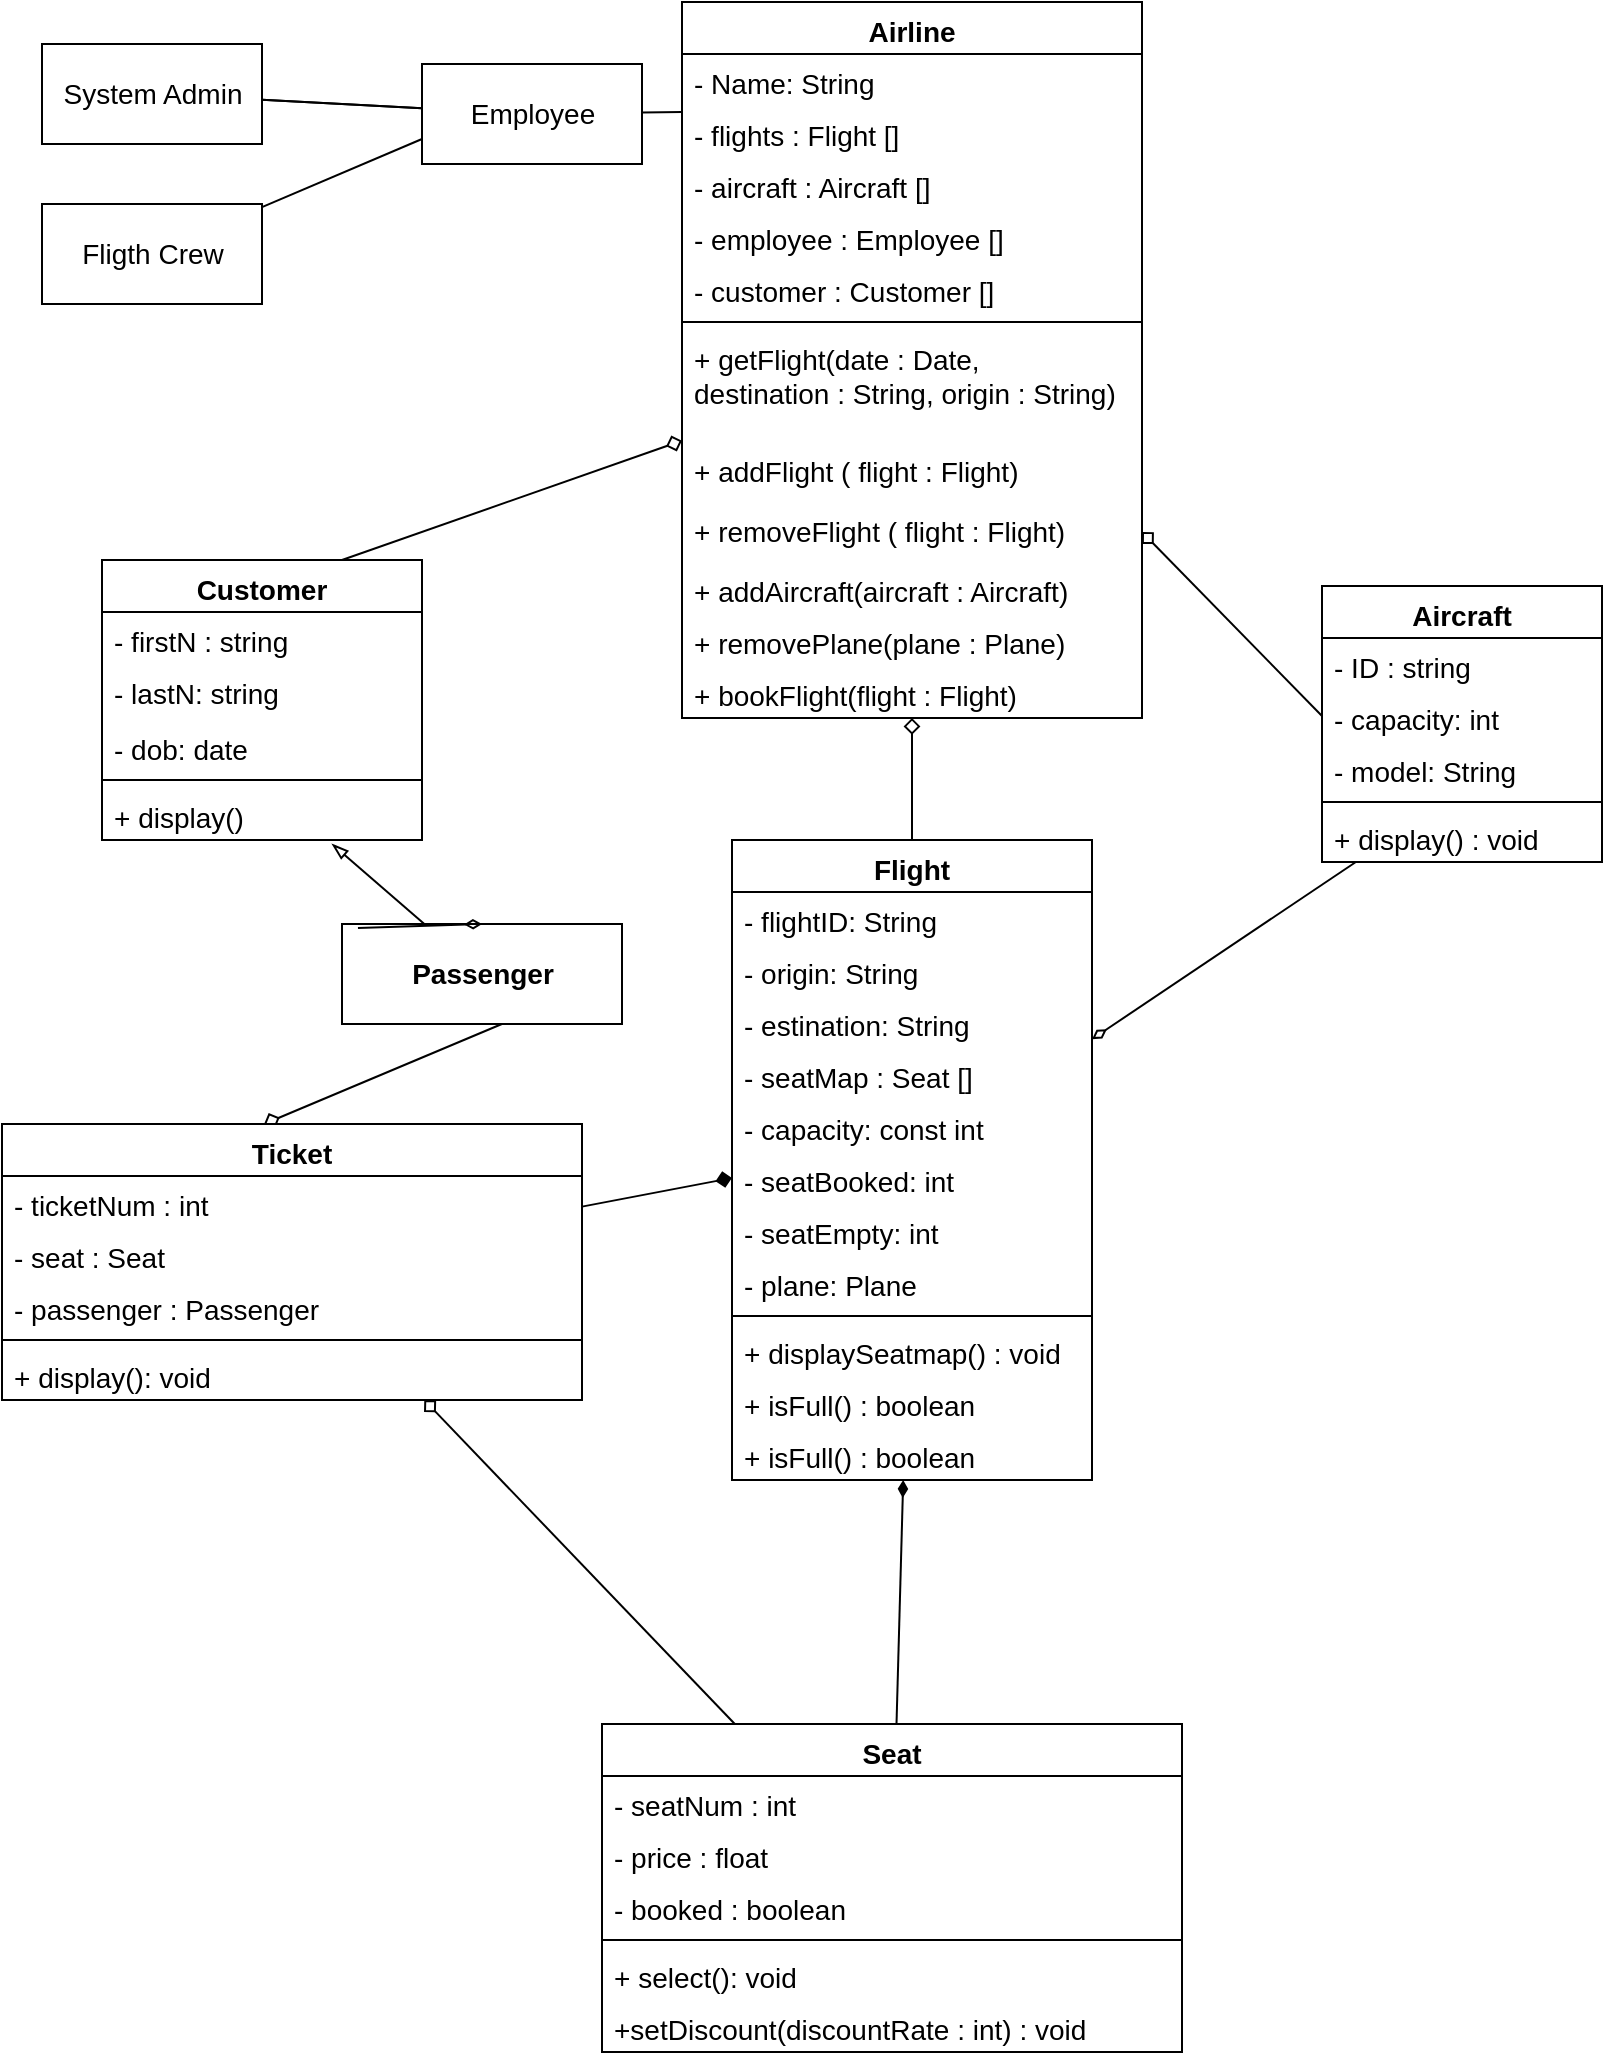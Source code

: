 <mxfile>
    <diagram id="tXew81NuwexT-CEPzeGQ" name="Page-1">
        <mxGraphModel dx="1386" dy="787" grid="1" gridSize="10" guides="1" tooltips="1" connect="1" arrows="1" fold="1" page="1" pageScale="1" pageWidth="850" pageHeight="1100" math="0" shadow="0">
            <root>
                <mxCell id="0"/>
                <mxCell id="1" parent="0"/>
                <mxCell id="15" value="" style="edgeStyle=none;html=1;endArrow=none;endFill=0;exitX=0;exitY=1.115;exitDx=0;exitDy=0;exitPerimeter=0;fontSize=14;" parent="1" source="33" target="14" edge="1">
                    <mxGeometry relative="1" as="geometry">
                        <mxPoint x="420" y="65" as="sourcePoint"/>
                    </mxGeometry>
                </mxCell>
                <mxCell id="17" value="" style="edgeStyle=none;html=1;endArrow=none;endFill=0;fontSize=14;" parent="1" source="14" target="16" edge="1">
                    <mxGeometry relative="1" as="geometry"/>
                </mxCell>
                <mxCell id="18" value="" style="edgeStyle=none;html=1;endArrow=none;endFill=0;fontSize=14;" parent="1" source="14" target="16" edge="1">
                    <mxGeometry relative="1" as="geometry"/>
                </mxCell>
                <mxCell id="14" value="Employee" style="html=1;fontSize=14;" parent="1" vertex="1">
                    <mxGeometry x="230" y="40" width="110" height="50" as="geometry"/>
                </mxCell>
                <mxCell id="16" value="System Admin" style="html=1;fontSize=14;" parent="1" vertex="1">
                    <mxGeometry x="40" y="30" width="110" height="50" as="geometry"/>
                </mxCell>
                <mxCell id="20" style="edgeStyle=none;html=1;entryX=0;entryY=0.75;entryDx=0;entryDy=0;endArrow=none;endFill=0;fontSize=14;" parent="1" source="19" target="14" edge="1">
                    <mxGeometry relative="1" as="geometry"/>
                </mxCell>
                <mxCell id="19" value="Fligth Crew" style="html=1;fontSize=14;" parent="1" vertex="1">
                    <mxGeometry x="40" y="110" width="110" height="50" as="geometry"/>
                </mxCell>
                <mxCell id="142" style="edgeStyle=none;html=1;entryX=0.719;entryY=1.077;entryDx=0;entryDy=0;entryPerimeter=0;fontSize=14;startArrow=none;startFill=0;endArrow=blockThin;endFill=0;" parent="1" source="21" target="90" edge="1">
                    <mxGeometry relative="1" as="geometry"/>
                </mxCell>
                <mxCell id="21" value="&lt;span style=&quot;font-weight: 700;&quot;&gt;Passenger&lt;/span&gt;" style="html=1;fontSize=14;" parent="1" vertex="1">
                    <mxGeometry x="190" y="470" width="140" height="50" as="geometry"/>
                </mxCell>
                <mxCell id="135" style="edgeStyle=none;html=1;fontSize=14;startArrow=diamond;startFill=0;endArrow=none;endFill=0;" parent="1" source="32" target="38" edge="1">
                    <mxGeometry relative="1" as="geometry"/>
                </mxCell>
                <mxCell id="138" style="edgeStyle=none;html=1;entryX=0.75;entryY=0;entryDx=0;entryDy=0;fontSize=14;startArrow=diamond;startFill=0;endArrow=none;endFill=0;" parent="1" source="32" target="87" edge="1">
                    <mxGeometry relative="1" as="geometry"/>
                </mxCell>
                <mxCell id="32" value="Airline" style="swimlane;fontStyle=1;align=center;verticalAlign=top;childLayout=stackLayout;horizontal=1;startSize=26;horizontalStack=0;resizeParent=1;resizeParentMax=0;resizeLast=0;collapsible=1;marginBottom=0;fontSize=14;" parent="1" vertex="1">
                    <mxGeometry x="360" y="9" width="230" height="358" as="geometry"/>
                </mxCell>
                <mxCell id="33" value="- Name: String&#10;" style="text;strokeColor=none;fillColor=none;align=left;verticalAlign=top;spacingLeft=4;spacingRight=4;overflow=hidden;rotatable=0;points=[[0,0.5],[1,0.5]];portConstraint=eastwest;fontSize=14;" parent="32" vertex="1">
                    <mxGeometry y="26" width="230" height="26" as="geometry"/>
                </mxCell>
                <mxCell id="36" value="- flights : Flight []" style="text;strokeColor=none;fillColor=none;align=left;verticalAlign=top;spacingLeft=4;spacingRight=4;overflow=hidden;rotatable=0;points=[[0,0.5],[1,0.5]];portConstraint=eastwest;fontSize=14;" parent="32" vertex="1">
                    <mxGeometry y="52" width="230" height="26" as="geometry"/>
                </mxCell>
                <mxCell id="119" value="- aircraft : Aircraft []&#10;" style="text;strokeColor=none;fillColor=none;align=left;verticalAlign=top;spacingLeft=4;spacingRight=4;overflow=hidden;rotatable=0;points=[[0,0.5],[1,0.5]];portConstraint=eastwest;fontSize=14;" parent="32" vertex="1">
                    <mxGeometry y="78" width="230" height="26" as="geometry"/>
                </mxCell>
                <mxCell id="120" value="- employee : Employee []&#10;" style="text;strokeColor=none;fillColor=none;align=left;verticalAlign=top;spacingLeft=4;spacingRight=4;overflow=hidden;rotatable=0;points=[[0,0.5],[1,0.5]];portConstraint=eastwest;fontSize=14;" parent="32" vertex="1">
                    <mxGeometry y="104" width="230" height="26" as="geometry"/>
                </mxCell>
                <mxCell id="141" value="- customer : Customer []&#10;" style="text;strokeColor=none;fillColor=none;align=left;verticalAlign=top;spacingLeft=4;spacingRight=4;overflow=hidden;rotatable=0;points=[[0,0.5],[1,0.5]];portConstraint=eastwest;fontSize=14;" parent="32" vertex="1">
                    <mxGeometry y="130" width="230" height="26" as="geometry"/>
                </mxCell>
                <mxCell id="34" value="" style="line;strokeWidth=1;fillColor=none;align=left;verticalAlign=middle;spacingTop=-1;spacingLeft=3;spacingRight=3;rotatable=0;labelPosition=right;points=[];portConstraint=eastwest;strokeColor=inherit;fontSize=14;" parent="32" vertex="1">
                    <mxGeometry y="156" width="230" height="8" as="geometry"/>
                </mxCell>
                <mxCell id="128" value="+ getFlight(date : Date, &#10;destination : String, origin : String) " style="text;strokeColor=none;fillColor=none;align=left;verticalAlign=top;spacingLeft=4;spacingRight=4;overflow=hidden;rotatable=0;points=[[0,0.5],[1,0.5]];portConstraint=eastwest;fontSize=14;" parent="32" vertex="1">
                    <mxGeometry y="164" width="230" height="56" as="geometry"/>
                </mxCell>
                <mxCell id="129" value="+ addFlight ( flight : Flight)" style="text;strokeColor=none;fillColor=none;align=left;verticalAlign=top;spacingLeft=4;spacingRight=4;overflow=hidden;rotatable=0;points=[[0,0.5],[1,0.5]];portConstraint=eastwest;fontSize=14;" parent="32" vertex="1">
                    <mxGeometry y="220" width="230" height="30" as="geometry"/>
                </mxCell>
                <mxCell id="124" value="+ removeFlight ( flight : Flight)" style="text;strokeColor=none;fillColor=none;align=left;verticalAlign=top;spacingLeft=4;spacingRight=4;overflow=hidden;rotatable=0;points=[[0,0.5],[1,0.5]];portConstraint=eastwest;fontSize=14;" parent="32" vertex="1">
                    <mxGeometry y="250" width="230" height="30" as="geometry"/>
                </mxCell>
                <mxCell id="126" value="+ addAircraft(aircraft : Aircraft)" style="text;strokeColor=none;fillColor=none;align=left;verticalAlign=top;spacingLeft=4;spacingRight=4;overflow=hidden;rotatable=0;points=[[0,0.5],[1,0.5]];portConstraint=eastwest;fontSize=14;" parent="32" vertex="1">
                    <mxGeometry y="280" width="230" height="26" as="geometry"/>
                </mxCell>
                <mxCell id="146" value="+ removePlane(plane : Plane)" style="text;strokeColor=none;fillColor=none;align=left;verticalAlign=top;spacingLeft=4;spacingRight=4;overflow=hidden;rotatable=0;points=[[0,0.5],[1,0.5]];portConstraint=eastwest;fontSize=14;" vertex="1" parent="32">
                    <mxGeometry y="306" width="230" height="26" as="geometry"/>
                </mxCell>
                <mxCell id="35" value="+ bookFlight(flight : Flight)" style="text;strokeColor=none;fillColor=none;align=left;verticalAlign=top;spacingLeft=4;spacingRight=4;overflow=hidden;rotatable=0;points=[[0,0.5],[1,0.5]];portConstraint=eastwest;fontSize=14;" parent="32" vertex="1">
                    <mxGeometry y="332" width="230" height="26" as="geometry"/>
                </mxCell>
                <mxCell id="62" value="" style="edgeStyle=none;html=1;fontSize=14;startArrow=diamondThin;startFill=1;endArrow=none;endFill=0;" parent="1" source="38" target="55" edge="1">
                    <mxGeometry relative="1" as="geometry"/>
                </mxCell>
                <mxCell id="115" value="" style="edgeStyle=none;html=1;fontSize=14;startArrow=diamondThin;startFill=0;endArrow=none;endFill=0;entryX=0.121;entryY=1;entryDx=0;entryDy=0;entryPerimeter=0;" parent="1" source="38" target="113" edge="1">
                    <mxGeometry relative="1" as="geometry">
                        <mxPoint x="690" y="420.754" as="targetPoint"/>
                    </mxGeometry>
                </mxCell>
                <mxCell id="38" value="Flight" style="swimlane;fontStyle=1;align=center;verticalAlign=top;childLayout=stackLayout;horizontal=1;startSize=26;horizontalStack=0;resizeParent=1;resizeParentMax=0;resizeLast=0;collapsible=1;marginBottom=0;fontSize=14;" parent="1" vertex="1">
                    <mxGeometry x="385" y="428" width="180" height="320" as="geometry"/>
                </mxCell>
                <mxCell id="39" value="- flightID: String&#10;" style="text;strokeColor=none;fillColor=none;align=left;verticalAlign=top;spacingLeft=4;spacingRight=4;overflow=hidden;rotatable=0;points=[[0,0.5],[1,0.5]];portConstraint=eastwest;fontSize=14;" parent="38" vertex="1">
                    <mxGeometry y="26" width="180" height="26" as="geometry"/>
                </mxCell>
                <mxCell id="133" value="- origin: String&#10;" style="text;strokeColor=none;fillColor=none;align=left;verticalAlign=top;spacingLeft=4;spacingRight=4;overflow=hidden;rotatable=0;points=[[0,0.5],[1,0.5]];portConstraint=eastwest;fontSize=14;" parent="38" vertex="1">
                    <mxGeometry y="52" width="180" height="26" as="geometry"/>
                </mxCell>
                <mxCell id="134" value="- estination: String&#10;" style="text;strokeColor=none;fillColor=none;align=left;verticalAlign=top;spacingLeft=4;spacingRight=4;overflow=hidden;rotatable=0;points=[[0,0.5],[1,0.5]];portConstraint=eastwest;fontSize=14;" parent="38" vertex="1">
                    <mxGeometry y="78" width="180" height="26" as="geometry"/>
                </mxCell>
                <mxCell id="44" value="- seatMap : Seat []" style="text;strokeColor=none;fillColor=none;align=left;verticalAlign=top;spacingLeft=4;spacingRight=4;overflow=hidden;rotatable=0;points=[[0,0.5],[1,0.5]];portConstraint=eastwest;fontSize=14;" parent="38" vertex="1">
                    <mxGeometry y="104" width="180" height="26" as="geometry"/>
                </mxCell>
                <mxCell id="45" value="- capacity: const int" style="text;strokeColor=none;fillColor=none;align=left;verticalAlign=top;spacingLeft=4;spacingRight=4;overflow=hidden;rotatable=0;points=[[0,0.5],[1,0.5]];portConstraint=eastwest;fontSize=14;" parent="38" vertex="1">
                    <mxGeometry y="130" width="180" height="26" as="geometry"/>
                </mxCell>
                <mxCell id="64" value="- seatBooked: int" style="text;strokeColor=none;fillColor=none;align=left;verticalAlign=top;spacingLeft=4;spacingRight=4;overflow=hidden;rotatable=0;points=[[0,0.5],[1,0.5]];portConstraint=eastwest;fontSize=14;" parent="38" vertex="1">
                    <mxGeometry y="156" width="180" height="26" as="geometry"/>
                </mxCell>
                <mxCell id="118" value="- seatEmpty: int" style="text;strokeColor=none;fillColor=none;align=left;verticalAlign=top;spacingLeft=4;spacingRight=4;overflow=hidden;rotatable=0;points=[[0,0.5],[1,0.5]];portConstraint=eastwest;fontSize=14;" parent="38" vertex="1">
                    <mxGeometry y="182" width="180" height="26" as="geometry"/>
                </mxCell>
                <mxCell id="65" value="- plane: Plane" style="text;strokeColor=none;fillColor=none;align=left;verticalAlign=top;spacingLeft=4;spacingRight=4;overflow=hidden;rotatable=0;points=[[0,0.5],[1,0.5]];portConstraint=eastwest;fontSize=14;" parent="38" vertex="1">
                    <mxGeometry y="208" width="180" height="26" as="geometry"/>
                </mxCell>
                <mxCell id="41" value="" style="line;strokeWidth=1;fillColor=none;align=left;verticalAlign=middle;spacingTop=-1;spacingLeft=3;spacingRight=3;rotatable=0;labelPosition=right;points=[];portConstraint=eastwest;strokeColor=inherit;fontSize=14;" parent="38" vertex="1">
                    <mxGeometry y="234" width="180" height="8" as="geometry"/>
                </mxCell>
                <mxCell id="42" value="+ displaySeatmap() : void" style="text;strokeColor=none;fillColor=none;align=left;verticalAlign=top;spacingLeft=4;spacingRight=4;overflow=hidden;rotatable=0;points=[[0,0.5],[1,0.5]];portConstraint=eastwest;fontSize=14;" parent="38" vertex="1">
                    <mxGeometry y="242" width="180" height="26" as="geometry"/>
                </mxCell>
                <mxCell id="47" value="+ isFull() : boolean" style="text;strokeColor=none;fillColor=none;align=left;verticalAlign=top;spacingLeft=4;spacingRight=4;overflow=hidden;rotatable=0;points=[[0,0.5],[1,0.5]];portConstraint=eastwest;fontSize=14;" parent="38" vertex="1">
                    <mxGeometry y="268" width="180" height="26" as="geometry"/>
                </mxCell>
                <mxCell id="143" value="+ isFull() : boolean" style="text;strokeColor=none;fillColor=none;align=left;verticalAlign=top;spacingLeft=4;spacingRight=4;overflow=hidden;rotatable=0;points=[[0,0.5],[1,0.5]];portConstraint=eastwest;fontSize=14;" parent="38" vertex="1">
                    <mxGeometry y="294" width="180" height="26" as="geometry"/>
                </mxCell>
                <mxCell id="75" value="" style="edgeStyle=none;html=1;fontSize=14;startArrow=none;startFill=0;endArrow=diamond;endFill=0;" parent="1" source="55" target="68" edge="1">
                    <mxGeometry relative="1" as="geometry"/>
                </mxCell>
                <mxCell id="55" value="Seat" style="swimlane;fontStyle=1;align=center;verticalAlign=top;childLayout=stackLayout;horizontal=1;startSize=26;horizontalStack=0;resizeParent=1;resizeParentMax=0;resizeLast=0;collapsible=1;marginBottom=0;fontSize=14;" parent="1" vertex="1">
                    <mxGeometry x="320" y="870" width="290" height="164" as="geometry"/>
                </mxCell>
                <mxCell id="56" value="- seatNum : int" style="text;strokeColor=none;fillColor=none;align=left;verticalAlign=top;spacingLeft=4;spacingRight=4;overflow=hidden;rotatable=0;points=[[0,0.5],[1,0.5]];portConstraint=eastwest;fontSize=14;" parent="55" vertex="1">
                    <mxGeometry y="26" width="290" height="26" as="geometry"/>
                </mxCell>
                <mxCell id="57" value="- price : float" style="text;strokeColor=none;fillColor=none;align=left;verticalAlign=top;spacingLeft=4;spacingRight=4;overflow=hidden;rotatable=0;points=[[0,0.5],[1,0.5]];portConstraint=eastwest;fontSize=14;" parent="55" vertex="1">
                    <mxGeometry y="52" width="290" height="26" as="geometry"/>
                </mxCell>
                <mxCell id="58" value="- booked : boolean" style="text;strokeColor=none;fillColor=none;align=left;verticalAlign=top;spacingLeft=4;spacingRight=4;overflow=hidden;rotatable=0;points=[[0,0.5],[1,0.5]];portConstraint=eastwest;fontSize=14;" parent="55" vertex="1">
                    <mxGeometry y="78" width="290" height="26" as="geometry"/>
                </mxCell>
                <mxCell id="59" value="" style="line;strokeWidth=1;fillColor=none;align=left;verticalAlign=middle;spacingTop=-1;spacingLeft=3;spacingRight=3;rotatable=0;labelPosition=right;points=[];portConstraint=eastwest;strokeColor=inherit;fontSize=14;" parent="55" vertex="1">
                    <mxGeometry y="104" width="290" height="8" as="geometry"/>
                </mxCell>
                <mxCell id="61" value="+ select(): void" style="text;strokeColor=none;fillColor=none;align=left;verticalAlign=top;spacingLeft=4;spacingRight=4;overflow=hidden;rotatable=0;points=[[0,0.5],[1,0.5]];portConstraint=eastwest;fontSize=14;" parent="55" vertex="1">
                    <mxGeometry y="112" width="290" height="26" as="geometry"/>
                </mxCell>
                <mxCell id="66" value="+setDiscount(discountRate : int) : void" style="text;strokeColor=none;fillColor=none;align=left;verticalAlign=top;spacingLeft=4;spacingRight=4;overflow=hidden;rotatable=0;points=[[0,0.5],[1,0.5]];portConstraint=eastwest;fontSize=14;" parent="55" vertex="1">
                    <mxGeometry y="138" width="290" height="26" as="geometry"/>
                </mxCell>
                <mxCell id="76" style="edgeStyle=none;html=1;entryX=0;entryY=0.5;entryDx=0;entryDy=0;fontSize=14;startArrow=none;startFill=0;endArrow=diamond;endFill=1;" parent="1" source="68" target="64" edge="1">
                    <mxGeometry relative="1" as="geometry"/>
                </mxCell>
                <mxCell id="140" style="edgeStyle=none;html=1;entryX=0.571;entryY=1;entryDx=0;entryDy=0;entryPerimeter=0;fontSize=14;startArrow=diamond;startFill=0;endArrow=none;endFill=0;exitX=0.452;exitY=0;exitDx=0;exitDy=0;exitPerimeter=0;" parent="1" source="68" target="21" edge="1">
                    <mxGeometry relative="1" as="geometry"/>
                </mxCell>
                <mxCell id="68" value="Ticket" style="swimlane;fontStyle=1;align=center;verticalAlign=top;childLayout=stackLayout;horizontal=1;startSize=26;horizontalStack=0;resizeParent=1;resizeParentMax=0;resizeLast=0;collapsible=1;marginBottom=0;fontSize=14;" parent="1" vertex="1">
                    <mxGeometry x="20" y="570" width="290" height="138" as="geometry"/>
                </mxCell>
                <mxCell id="69" value="- ticketNum : int" style="text;strokeColor=none;fillColor=none;align=left;verticalAlign=top;spacingLeft=4;spacingRight=4;overflow=hidden;rotatable=0;points=[[0,0.5],[1,0.5]];portConstraint=eastwest;fontSize=14;" parent="68" vertex="1">
                    <mxGeometry y="26" width="290" height="26" as="geometry"/>
                </mxCell>
                <mxCell id="82" value="- seat : Seat" style="text;strokeColor=none;fillColor=none;align=left;verticalAlign=top;spacingLeft=4;spacingRight=4;overflow=hidden;rotatable=0;points=[[0,0.5],[1,0.5]];portConstraint=eastwest;fontSize=14;" parent="68" vertex="1">
                    <mxGeometry y="52" width="290" height="26" as="geometry"/>
                </mxCell>
                <mxCell id="70" value="- passenger : Passenger" style="text;strokeColor=none;fillColor=none;align=left;verticalAlign=top;spacingLeft=4;spacingRight=4;overflow=hidden;rotatable=0;points=[[0,0.5],[1,0.5]];portConstraint=eastwest;fontSize=14;" parent="68" vertex="1">
                    <mxGeometry y="78" width="290" height="26" as="geometry"/>
                </mxCell>
                <mxCell id="72" value="" style="line;strokeWidth=1;fillColor=none;align=left;verticalAlign=middle;spacingTop=-1;spacingLeft=3;spacingRight=3;rotatable=0;labelPosition=right;points=[];portConstraint=eastwest;strokeColor=inherit;fontSize=14;" parent="68" vertex="1">
                    <mxGeometry y="104" width="290" height="8" as="geometry"/>
                </mxCell>
                <mxCell id="73" value="+ display(): void" style="text;strokeColor=none;fillColor=none;align=left;verticalAlign=top;spacingLeft=4;spacingRight=4;overflow=hidden;rotatable=0;points=[[0,0.5],[1,0.5]];portConstraint=eastwest;fontSize=14;" parent="68" vertex="1">
                    <mxGeometry y="112" width="290" height="26" as="geometry"/>
                </mxCell>
                <mxCell id="87" value="Customer" style="swimlane;fontStyle=1;align=center;verticalAlign=top;childLayout=stackLayout;horizontal=1;startSize=26;horizontalStack=0;resizeParent=1;resizeParentMax=0;resizeLast=0;collapsible=1;marginBottom=0;fontSize=14;" parent="1" vertex="1">
                    <mxGeometry x="70" y="288" width="160" height="140" as="geometry"/>
                </mxCell>
                <mxCell id="88" value="- firstN : string" style="text;strokeColor=none;fillColor=none;align=left;verticalAlign=top;spacingLeft=4;spacingRight=4;overflow=hidden;rotatable=0;points=[[0,0.5],[1,0.5]];portConstraint=eastwest;fontSize=14;" parent="87" vertex="1">
                    <mxGeometry y="26" width="160" height="26" as="geometry"/>
                </mxCell>
                <mxCell id="91" value="- lastN: string" style="text;strokeColor=none;fillColor=none;align=left;verticalAlign=top;spacingLeft=4;spacingRight=4;overflow=hidden;rotatable=0;points=[[0,0.5],[1,0.5]];portConstraint=eastwest;fontSize=14;" parent="87" vertex="1">
                    <mxGeometry y="52" width="160" height="28" as="geometry"/>
                </mxCell>
                <mxCell id="92" value="- dob: date" style="text;strokeColor=none;fillColor=none;align=left;verticalAlign=top;spacingLeft=4;spacingRight=4;overflow=hidden;rotatable=0;points=[[0,0.5],[1,0.5]];portConstraint=eastwest;fontSize=14;" parent="87" vertex="1">
                    <mxGeometry y="80" width="160" height="26" as="geometry"/>
                </mxCell>
                <mxCell id="89" value="" style="line;strokeWidth=1;fillColor=none;align=left;verticalAlign=middle;spacingTop=-1;spacingLeft=3;spacingRight=3;rotatable=0;labelPosition=right;points=[];portConstraint=eastwest;strokeColor=inherit;fontSize=14;" parent="87" vertex="1">
                    <mxGeometry y="106" width="160" height="8" as="geometry"/>
                </mxCell>
                <mxCell id="90" value="+ display()" style="text;strokeColor=none;fillColor=none;align=left;verticalAlign=top;spacingLeft=4;spacingRight=4;overflow=hidden;rotatable=0;points=[[0,0.5],[1,0.5]];portConstraint=eastwest;fontSize=14;" parent="87" vertex="1">
                    <mxGeometry y="114" width="160" height="26" as="geometry"/>
                </mxCell>
                <mxCell id="106" value="Aircraft" style="swimlane;fontStyle=1;align=center;verticalAlign=top;childLayout=stackLayout;horizontal=1;startSize=26;horizontalStack=0;resizeParent=1;resizeParentMax=0;resizeLast=0;collapsible=1;marginBottom=0;fontSize=14;" parent="1" vertex="1">
                    <mxGeometry x="680" y="301" width="140" height="138" as="geometry"/>
                </mxCell>
                <mxCell id="107" value="- ID : string" style="text;strokeColor=none;fillColor=none;align=left;verticalAlign=top;spacingLeft=4;spacingRight=4;overflow=hidden;rotatable=0;points=[[0,0.5],[1,0.5]];portConstraint=eastwest;fontSize=14;" parent="106" vertex="1">
                    <mxGeometry y="26" width="140" height="26" as="geometry"/>
                </mxCell>
                <mxCell id="108" value="- capacity: int" style="text;strokeColor=none;fillColor=none;align=left;verticalAlign=top;spacingLeft=4;spacingRight=4;overflow=hidden;rotatable=0;points=[[0,0.5],[1,0.5]];portConstraint=eastwest;fontSize=14;" parent="106" vertex="1">
                    <mxGeometry y="52" width="140" height="26" as="geometry"/>
                </mxCell>
                <mxCell id="109" value="- model: String" style="text;strokeColor=none;fillColor=none;align=left;verticalAlign=top;spacingLeft=4;spacingRight=4;overflow=hidden;rotatable=0;points=[[0,0.5],[1,0.5]];portConstraint=eastwest;fontSize=14;" parent="106" vertex="1">
                    <mxGeometry y="78" width="140" height="26" as="geometry"/>
                </mxCell>
                <mxCell id="112" value="" style="line;strokeWidth=1;fillColor=none;align=left;verticalAlign=middle;spacingTop=-1;spacingLeft=3;spacingRight=3;rotatable=0;labelPosition=right;points=[];portConstraint=eastwest;strokeColor=inherit;fontSize=14;" parent="106" vertex="1">
                    <mxGeometry y="104" width="140" height="8" as="geometry"/>
                </mxCell>
                <mxCell id="113" value="+ display() : void" style="text;strokeColor=none;fillColor=none;align=left;verticalAlign=top;spacingLeft=4;spacingRight=4;overflow=hidden;rotatable=0;points=[[0,0.5],[1,0.5]];portConstraint=eastwest;fontSize=14;" parent="106" vertex="1">
                    <mxGeometry y="112" width="140" height="26" as="geometry"/>
                </mxCell>
                <mxCell id="121" style="edgeStyle=none;html=1;exitX=0.5;exitY=0;exitDx=0;exitDy=0;entryX=0.057;entryY=0.04;entryDx=0;entryDy=0;entryPerimeter=0;fontSize=14;startArrow=diamondThin;startFill=0;endArrow=none;endFill=0;" parent="1" source="21" target="21" edge="1">
                    <mxGeometry relative="1" as="geometry"/>
                </mxCell>
                <mxCell id="130" style="edgeStyle=none;html=1;entryX=1;entryY=0.5;entryDx=0;entryDy=0;fontSize=14;startArrow=none;startFill=0;endArrow=diamond;endFill=0;exitX=0;exitY=0.5;exitDx=0;exitDy=0;" parent="1" source="108" target="124" edge="1">
                    <mxGeometry relative="1" as="geometry"/>
                </mxCell>
            </root>
        </mxGraphModel>
    </diagram>
</mxfile>